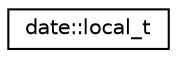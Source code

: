 digraph "Graphical Class Hierarchy"
{
 // LATEX_PDF_SIZE
  edge [fontname="Helvetica",fontsize="10",labelfontname="Helvetica",labelfontsize="10"];
  node [fontname="Helvetica",fontsize="10",shape=record];
  rankdir="LR";
  Node0 [label="date::local_t",height=0.2,width=0.4,color="black", fillcolor="white", style="filled",URL="$structdate_1_1local__t.html",tooltip=" "];
}
